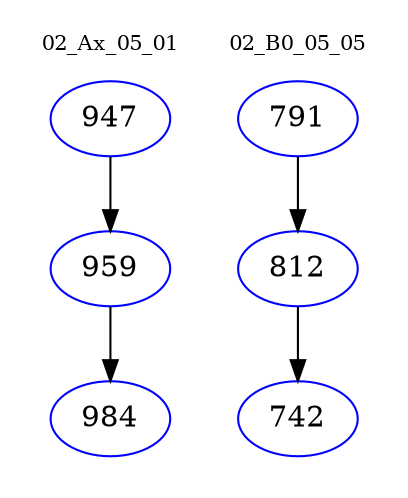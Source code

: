 digraph{
subgraph cluster_0 {
color = white
label = "02_Ax_05_01";
fontsize=10;
T0_947 [label="947", color="blue"]
T0_947 -> T0_959 [color="black"]
T0_959 [label="959", color="blue"]
T0_959 -> T0_984 [color="black"]
T0_984 [label="984", color="blue"]
}
subgraph cluster_1 {
color = white
label = "02_B0_05_05";
fontsize=10;
T1_791 [label="791", color="blue"]
T1_791 -> T1_812 [color="black"]
T1_812 [label="812", color="blue"]
T1_812 -> T1_742 [color="black"]
T1_742 [label="742", color="blue"]
}
}
